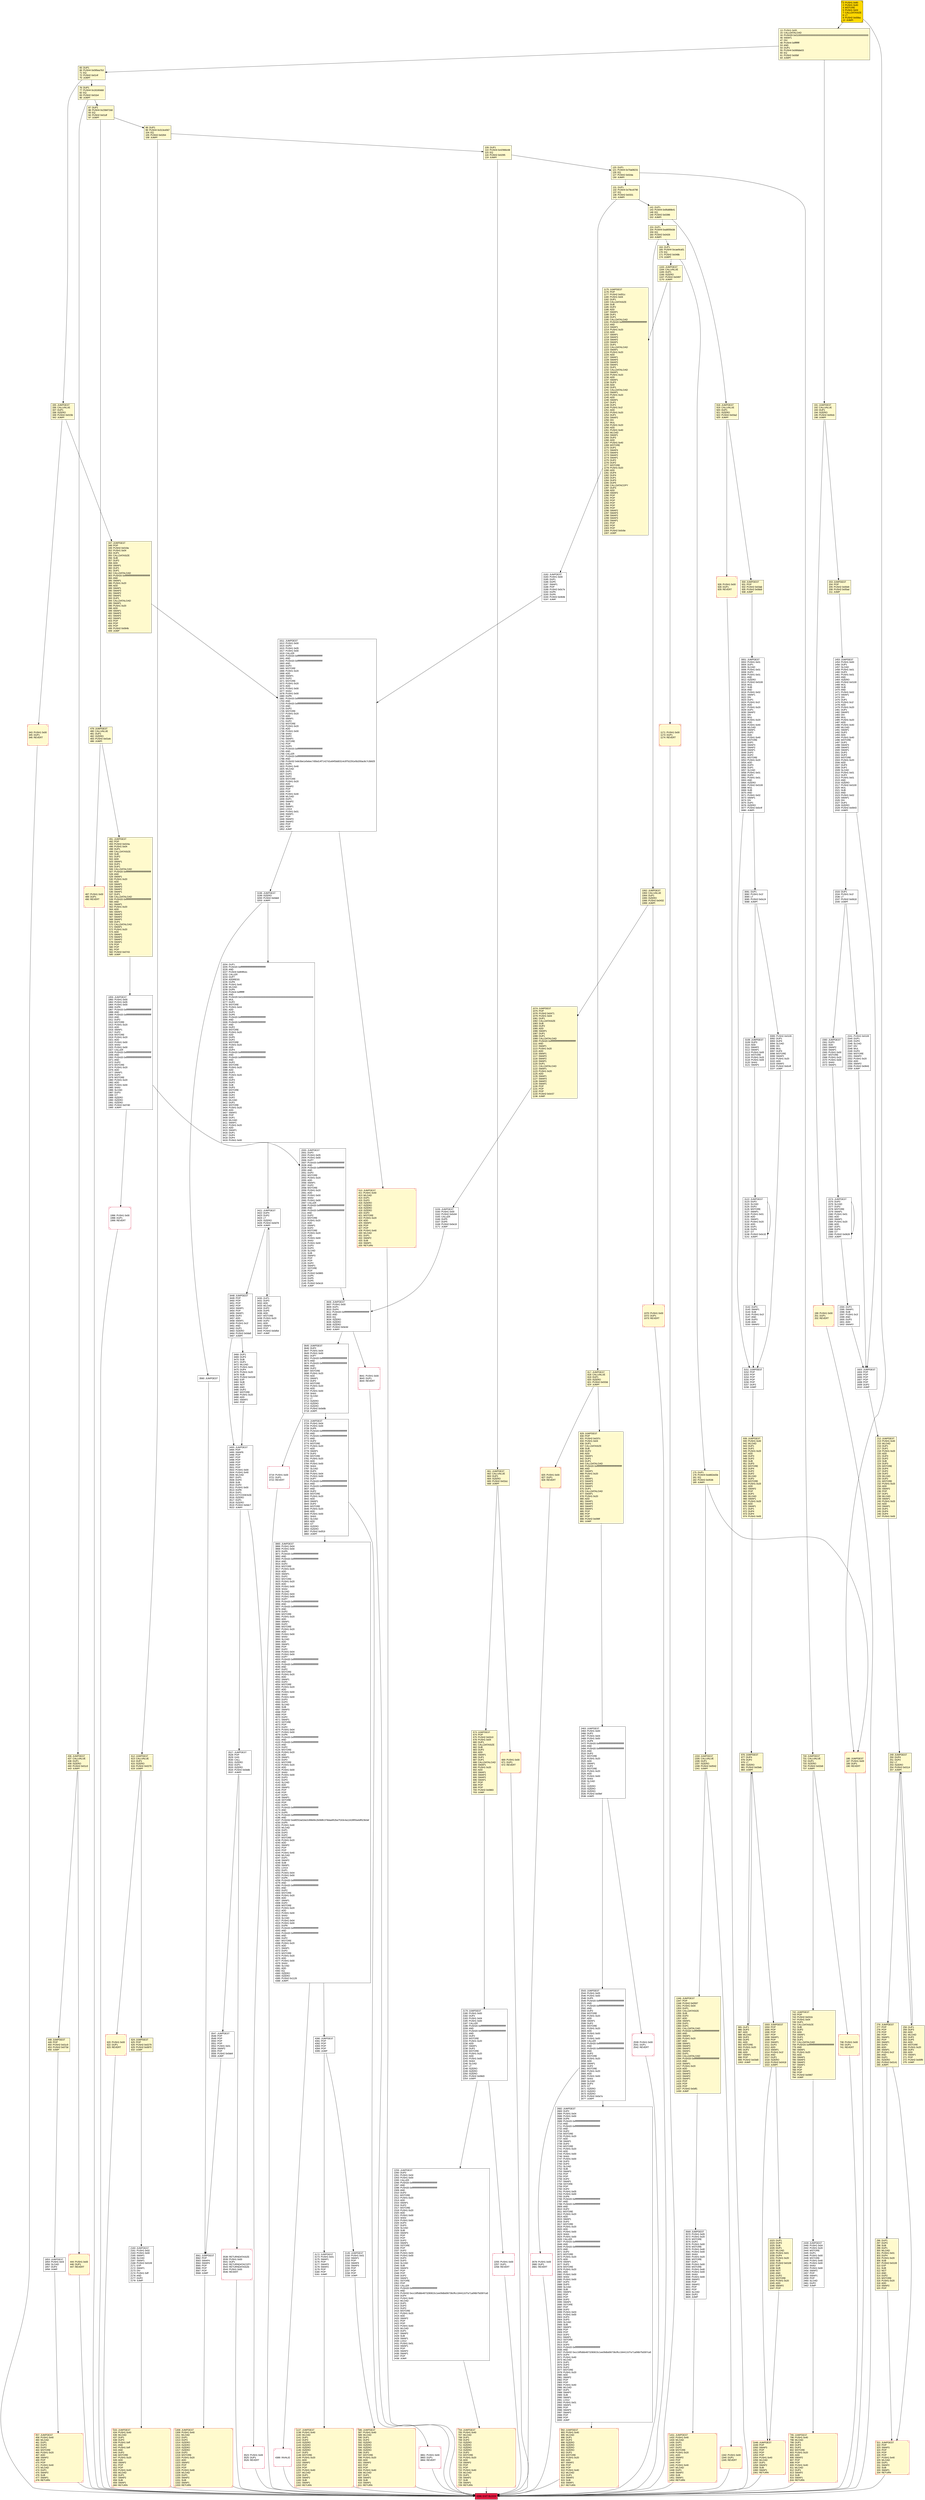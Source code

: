 digraph G {
bgcolor=transparent rankdir=UD;
node [shape=box style=filled color=black fillcolor=white fontname=arial fontcolor=black];
1560 [label="1560: JUMPDEST\l1561: DUP3\l1562: ADD\l1563: SWAP2\l1564: SWAP1\l1565: PUSH1 0x00\l1567: MSTORE\l1568: PUSH1 0x20\l1570: PUSH1 0x00\l1572: SHA3\l1573: SWAP1\l" ];
1594 [label="1594: DUP3\l1595: SWAP1\l1596: SUB\l1597: PUSH1 0x1f\l1599: AND\l1600: DUP3\l1601: ADD\l1602: SWAP2\l" ];
2000 [label="2000: JUMPDEST\l2001: DUP2\l2002: PUSH1 0x05\l2004: PUSH1 0x00\l2006: DUP7\l2007: PUSH20 0xffffffffffffffffffffffffffffffffffffffff\l2028: AND\l2029: PUSH20 0xffffffffffffffffffffffffffffffffffffffff\l2050: AND\l2051: DUP2\l2052: MSTORE\l2053: PUSH1 0x20\l2055: ADD\l2056: SWAP1\l2057: DUP2\l2058: MSTORE\l2059: PUSH1 0x20\l2061: ADD\l2062: PUSH1 0x00\l2064: SHA3\l2065: PUSH1 0x00\l2067: CALLER\l2068: PUSH20 0xffffffffffffffffffffffffffffffffffffffff\l2089: AND\l2090: PUSH20 0xffffffffffffffffffffffffffffffffffffffff\l2111: AND\l2112: DUP2\l2113: MSTORE\l2114: PUSH1 0x20\l2116: ADD\l2117: SWAP1\l2118: DUP2\l2119: MSTORE\l2120: PUSH1 0x20\l2122: ADD\l2123: PUSH1 0x00\l2125: SHA3\l2126: PUSH1 0x00\l2128: DUP3\l2129: DUP3\l2130: SLOAD\l2131: SUB\l2132: SWAP3\l2133: POP\l2134: POP\l2135: DUP2\l2136: SWAP1\l2137: SSTORE\l2138: POP\l2139: PUSH2 0x0865\l2142: DUP5\l2143: DUP5\l2144: DUP5\l2145: PUSH2 0x0e16\l2148: JUMP\l" ];
258 [label="258: DUP1\l259: DUP3\l260: ADD\l261: MLOAD\l262: DUP2\l263: DUP5\l264: ADD\l265: MSTORE\l266: PUSH1 0x20\l268: DUP2\l269: ADD\l270: SWAP1\l271: POP\l272: PUSH2 0x00f9\l275: JUMP\l" fillcolor=lemonchiffon ];
491 [label="491: JUMPDEST\l492: POP\l493: PUSH2 0x024a\l496: PUSH1 0x04\l498: DUP1\l499: CALLDATASIZE\l500: SUB\l501: DUP2\l502: ADD\l503: SWAP1\l504: DUP1\l505: DUP1\l506: CALLDATALOAD\l507: PUSH20 0xffffffffffffffffffffffffffffffffffffffff\l528: AND\l529: SWAP1\l530: PUSH1 0x20\l532: ADD\l533: SWAP1\l534: SWAP3\l535: SWAP2\l536: SWAP1\l537: DUP1\l538: CALLDATALOAD\l539: PUSH20 0xffffffffffffffffffffffffffffffffffffffff\l560: AND\l561: SWAP1\l562: PUSH1 0x20\l564: ADD\l565: SWAP1\l566: SWAP3\l567: SWAP2\l568: SWAP1\l569: DUP1\l570: CALLDATALOAD\l571: SWAP1\l572: PUSH1 0x20\l574: ADD\l575: SWAP1\l576: SWAP3\l577: SWAP2\l578: SWAP1\l579: POP\l580: POP\l581: POP\l582: PUSH2 0x0743\l585: JUMP\l" fillcolor=lemonchiffon ];
164 [label="164: DUP1\l165: PUSH4 0xcae9ca51\l170: EQ\l171: PUSH2 0x048b\l174: JUMPI\l" fillcolor=lemonchiffon ];
939 [label="939: JUMPDEST\l940: PUSH1 0x40\l942: MLOAD\l943: DUP1\l944: DUP1\l945: PUSH1 0x20\l947: ADD\l948: DUP3\l949: DUP2\l950: SUB\l951: DUP3\l952: MSTORE\l953: DUP4\l954: DUP2\l955: DUP2\l956: MLOAD\l957: DUP2\l958: MSTORE\l959: PUSH1 0x20\l961: ADD\l962: SWAP2\l963: POP\l964: DUP1\l965: MLOAD\l966: SWAP1\l967: PUSH1 0x20\l969: ADD\l970: SWAP1\l971: DUP1\l972: DUP4\l973: DUP4\l974: PUSH1 0x00\l" fillcolor=lemonchiffon ];
3081 [label="3081: DUP1\l3082: PUSH1 0x1f\l3084: LT\l3085: PUSH2 0x0c24\l3088: JUMPI\l" ];
444 [label="444: PUSH1 0x00\l446: DUP1\l447: REVERT\l" fillcolor=lemonchiffon shape=Msquare color=crimson ];
3527 [label="3527: JUMPDEST\l3528: POP\l3529: GAS\l3530: CALL\l3531: ISZERO\l3532: DUP1\l3533: ISZERO\l3534: PUSH2 0x0ddb\l3537: JUMPI\l" ];
1308 [label="1308: JUMPDEST\l1309: PUSH1 0x40\l1311: MLOAD\l1312: DUP1\l1313: DUP3\l1314: ISZERO\l1315: ISZERO\l1316: ISZERO\l1317: ISZERO\l1318: DUP2\l1319: MSTORE\l1320: PUSH1 0x20\l1322: ADD\l1323: SWAP2\l1324: POP\l1325: POP\l1326: PUSH1 0x40\l1328: MLOAD\l1329: DUP1\l1330: SWAP2\l1331: SUB\l1332: SWAP1\l1333: RETURN\l" fillcolor=lemonchiffon shape=Msquare color=crimson ];
296 [label="296: DUP1\l297: DUP3\l298: SUB\l299: DUP1\l300: MLOAD\l301: PUSH1 0x01\l303: DUP4\l304: PUSH1 0x20\l306: SUB\l307: PUSH2 0x0100\l310: EXP\l311: SUB\l312: NOT\l313: AND\l314: DUP2\l315: MSTORE\l316: PUSH1 0x20\l318: ADD\l319: SWAP2\l320: POP\l" fillcolor=lemonchiffon ];
3547 [label="3547: JUMPDEST\l3548: POP\l3549: POP\l3550: POP\l3551: POP\l3552: PUSH1 0x01\l3554: SWAP2\l3555: POP\l3556: PUSH2 0x0de9\l3559: JUMP\l" ];
1163 [label="1163: JUMPDEST\l1164: CALLVALUE\l1165: DUP1\l1166: ISZERO\l1167: PUSH2 0x0497\l1170: JUMPI\l" fillcolor=lemonchiffon ];
1453 [label="1453: JUMPDEST\l1454: PUSH1 0x00\l1456: DUP1\l1457: SLOAD\l1458: PUSH1 0x01\l1460: DUP2\l1461: PUSH1 0x01\l1463: AND\l1464: ISZERO\l1465: PUSH2 0x0100\l1468: MUL\l1469: SUB\l1470: AND\l1471: PUSH1 0x02\l1473: SWAP1\l1474: DIV\l1475: DUP1\l1476: PUSH1 0x1f\l1478: ADD\l1479: PUSH1 0x20\l1481: DUP1\l1482: SWAP2\l1483: DIV\l1484: MUL\l1485: PUSH1 0x20\l1487: ADD\l1488: PUSH1 0x40\l1490: MLOAD\l1491: SWAP1\l1492: DUP2\l1493: ADD\l1494: PUSH1 0x40\l1496: MSTORE\l1497: DUP1\l1498: SWAP3\l1499: SWAP2\l1500: SWAP1\l1501: DUP2\l1502: DUP2\l1503: MSTORE\l1504: PUSH1 0x20\l1506: ADD\l1507: DUP3\l1508: DUP1\l1509: SLOAD\l1510: PUSH1 0x01\l1512: DUP2\l1513: PUSH1 0x01\l1515: AND\l1516: ISZERO\l1517: PUSH2 0x0100\l1520: MUL\l1521: SUB\l1522: AND\l1523: PUSH1 0x02\l1525: SWAP1\l1526: DIV\l1527: DUP1\l1528: ISZERO\l1529: PUSH2 0x0643\l1532: JUMPI\l" ];
1431 [label="1431: JUMPDEST\l1432: PUSH1 0x40\l1434: MLOAD\l1435: DUP1\l1436: DUP3\l1437: DUP2\l1438: MSTORE\l1439: PUSH1 0x20\l1441: ADD\l1442: SWAP2\l1443: POP\l1444: POP\l1445: PUSH1 0x40\l1447: MLOAD\l1448: DUP1\l1449: SWAP2\l1450: SUB\l1451: SWAP1\l1452: RETURN\l" fillcolor=lemonchiffon shape=Msquare color=crimson ];
1541 [label="1541: PUSH2 0x0100\l1544: DUP1\l1545: DUP4\l1546: SLOAD\l1547: DIV\l1548: MUL\l1549: DUP4\l1550: MSTORE\l1551: SWAP2\l1552: PUSH1 0x20\l1554: ADD\l1555: SWAP2\l1556: PUSH2 0x0643\l1559: JUMP\l" ];
3560 [label="3560: JUMPDEST\l" ];
3719 [label="3719: PUSH1 0x00\l3721: DUP1\l3722: REVERT\l" shape=Msquare color=crimson ];
742 [label="742: JUMPDEST\l743: POP\l744: PUSH2 0x031b\l747: PUSH1 0x04\l749: DUP1\l750: CALLDATASIZE\l751: SUB\l752: DUP2\l753: ADD\l754: SWAP1\l755: DUP1\l756: DUP1\l757: CALLDATALOAD\l758: PUSH20 0xffffffffffffffffffffffffffffffffffffffff\l779: AND\l780: SWAP1\l781: PUSH1 0x20\l783: ADD\l784: SWAP1\l785: SWAP3\l786: SWAP2\l787: SWAP1\l788: POP\l789: POP\l790: POP\l791: PUSH2 0x0987\l794: JUMP\l" fillcolor=lemonchiffon ];
4396 [label="4396: EXIT BLOCK\l" fillcolor=crimson ];
1171 [label="1171: PUSH1 0x00\l1173: DUP1\l1174: REVERT\l" fillcolor=lemonchiffon shape=Msquare color=crimson ];
3865 [label="3865: JUMPDEST\l3866: PUSH1 0x04\l3868: PUSH1 0x00\l3870: DUP5\l3871: PUSH20 0xffffffffffffffffffffffffffffffffffffffff\l3892: AND\l3893: PUSH20 0xffffffffffffffffffffffffffffffffffffffff\l3914: AND\l3915: DUP2\l3916: MSTORE\l3917: PUSH1 0x20\l3919: ADD\l3920: SWAP1\l3921: DUP2\l3922: MSTORE\l3923: PUSH1 0x20\l3925: ADD\l3926: PUSH1 0x00\l3928: SHA3\l3929: SLOAD\l3930: PUSH1 0x04\l3932: PUSH1 0x00\l3934: DUP7\l3935: PUSH20 0xffffffffffffffffffffffffffffffffffffffff\l3956: AND\l3957: PUSH20 0xffffffffffffffffffffffffffffffffffffffff\l3978: AND\l3979: DUP2\l3980: MSTORE\l3981: PUSH1 0x20\l3983: ADD\l3984: SWAP1\l3985: DUP2\l3986: MSTORE\l3987: PUSH1 0x20\l3989: ADD\l3990: PUSH1 0x00\l3992: SHA3\l3993: SLOAD\l3994: ADD\l3995: SWAP1\l3996: POP\l3997: DUP2\l3998: PUSH1 0x04\l4000: PUSH1 0x00\l4002: DUP7\l4003: PUSH20 0xffffffffffffffffffffffffffffffffffffffff\l4024: AND\l4025: PUSH20 0xffffffffffffffffffffffffffffffffffffffff\l4046: AND\l4047: DUP2\l4048: MSTORE\l4049: PUSH1 0x20\l4051: ADD\l4052: SWAP1\l4053: DUP2\l4054: MSTORE\l4055: PUSH1 0x20\l4057: ADD\l4058: PUSH1 0x00\l4060: SHA3\l4061: PUSH1 0x00\l4063: DUP3\l4064: DUP3\l4065: SLOAD\l4066: SUB\l4067: SWAP3\l4068: POP\l4069: POP\l4070: DUP2\l4071: SWAP1\l4072: SSTORE\l4073: POP\l4074: DUP2\l4075: PUSH1 0x04\l4077: PUSH1 0x00\l4079: DUP6\l4080: PUSH20 0xffffffffffffffffffffffffffffffffffffffff\l4101: AND\l4102: PUSH20 0xffffffffffffffffffffffffffffffffffffffff\l4123: AND\l4124: DUP2\l4125: MSTORE\l4126: PUSH1 0x20\l4128: ADD\l4129: SWAP1\l4130: DUP2\l4131: MSTORE\l4132: PUSH1 0x20\l4134: ADD\l4135: PUSH1 0x00\l4137: SHA3\l4138: PUSH1 0x00\l4140: DUP3\l4141: DUP3\l4142: SLOAD\l4143: ADD\l4144: SWAP3\l4145: POP\l4146: POP\l4147: DUP2\l4148: SWAP1\l4149: SSTORE\l4150: POP\l4151: DUP3\l4152: PUSH20 0xffffffffffffffffffffffffffffffffffffffff\l4173: AND\l4174: DUP5\l4175: PUSH20 0xffffffffffffffffffffffffffffffffffffffff\l4196: AND\l4197: PUSH32 0xddf252ad1be2c89b69c2b068fc378daa952ba7f163c4a11628f55a4df523b3ef\l4230: DUP5\l4231: PUSH1 0x40\l4233: MLOAD\l4234: DUP1\l4235: DUP3\l4236: DUP2\l4237: MSTORE\l4238: PUSH1 0x20\l4240: ADD\l4241: SWAP2\l4242: POP\l4243: POP\l4244: PUSH1 0x40\l4246: MLOAD\l4247: DUP1\l4248: SWAP2\l4249: SUB\l4250: SWAP1\l4251: LOG3\l4252: DUP1\l4253: PUSH1 0x04\l4255: PUSH1 0x00\l4257: DUP6\l4258: PUSH20 0xffffffffffffffffffffffffffffffffffffffff\l4279: AND\l4280: PUSH20 0xffffffffffffffffffffffffffffffffffffffff\l4301: AND\l4302: DUP2\l4303: MSTORE\l4304: PUSH1 0x20\l4306: ADD\l4307: SWAP1\l4308: DUP2\l4309: MSTORE\l4310: PUSH1 0x20\l4312: ADD\l4313: PUSH1 0x00\l4315: SHA3\l4316: SLOAD\l4317: PUSH1 0x04\l4319: PUSH1 0x00\l4321: DUP8\l4322: PUSH20 0xffffffffffffffffffffffffffffffffffffffff\l4343: AND\l4344: PUSH20 0xffffffffffffffffffffffffffffffffffffffff\l4365: AND\l4366: DUP2\l4367: MSTORE\l4368: PUSH1 0x20\l4370: ADD\l4371: SWAP1\l4372: DUP2\l4373: MSTORE\l4374: PUSH1 0x20\l4376: ADD\l4377: PUSH1 0x00\l4379: SHA3\l4380: SLOAD\l4381: ADD\l4382: EQ\l4383: ISZERO\l4384: ISZERO\l4385: PUSH2 0x1126\l4388: JUMPI\l" ];
191 [label="191: JUMPDEST\l192: CALLVALUE\l193: DUP1\l194: ISZERO\l195: PUSH2 0x00cb\l198: JUMPI\l" fillcolor=lemonchiffon ];
985 [label="985: DUP1\l986: DUP3\l987: ADD\l988: MLOAD\l989: DUP2\l990: DUP5\l991: ADD\l992: MSTORE\l993: PUSH1 0x20\l995: DUP2\l996: ADD\l997: SWAP1\l998: POP\l999: PUSH2 0x03d0\l1002: JUMP\l" fillcolor=lemonchiffon ];
669 [label="669: PUSH1 0x00\l671: DUP1\l672: REVERT\l" fillcolor=lemonchiffon shape=Msquare color=crimson ];
3182 [label="3182: JUMPDEST\l3183: PUSH1 0x00\l3185: DUP1\l3186: DUP5\l3187: SWAP1\l3188: POP\l3189: PUSH2 0x0c7e\l3192: DUP6\l3193: DUP6\l3194: PUSH2 0x064b\l3197: JUMP\l" ];
276 [label="276: JUMPDEST\l277: POP\l278: POP\l279: POP\l280: POP\l281: SWAP1\l282: POP\l283: SWAP1\l284: DUP2\l285: ADD\l286: SWAP1\l287: PUSH1 0x1f\l289: AND\l290: DUP1\l291: ISZERO\l292: PUSH2 0x0141\l295: JUMPI\l" fillcolor=lemonchiffon ];
2682 [label="2682: JUMPDEST\l2683: DUP2\l2684: PUSH1 0x04\l2686: PUSH1 0x00\l2688: DUP6\l2689: PUSH20 0xffffffffffffffffffffffffffffffffffffffff\l2710: AND\l2711: PUSH20 0xffffffffffffffffffffffffffffffffffffffff\l2732: AND\l2733: DUP2\l2734: MSTORE\l2735: PUSH1 0x20\l2737: ADD\l2738: SWAP1\l2739: DUP2\l2740: MSTORE\l2741: PUSH1 0x20\l2743: ADD\l2744: PUSH1 0x00\l2746: SHA3\l2747: PUSH1 0x00\l2749: DUP3\l2750: DUP3\l2751: SLOAD\l2752: SUB\l2753: SWAP3\l2754: POP\l2755: POP\l2756: DUP2\l2757: SWAP1\l2758: SSTORE\l2759: POP\l2760: DUP2\l2761: PUSH1 0x05\l2763: PUSH1 0x00\l2765: DUP6\l2766: PUSH20 0xffffffffffffffffffffffffffffffffffffffff\l2787: AND\l2788: PUSH20 0xffffffffffffffffffffffffffffffffffffffff\l2809: AND\l2810: DUP2\l2811: MSTORE\l2812: PUSH1 0x20\l2814: ADD\l2815: SWAP1\l2816: DUP2\l2817: MSTORE\l2818: PUSH1 0x20\l2820: ADD\l2821: PUSH1 0x00\l2823: SHA3\l2824: PUSH1 0x00\l2826: CALLER\l2827: PUSH20 0xffffffffffffffffffffffffffffffffffffffff\l2848: AND\l2849: PUSH20 0xffffffffffffffffffffffffffffffffffffffff\l2870: AND\l2871: DUP2\l2872: MSTORE\l2873: PUSH1 0x20\l2875: ADD\l2876: SWAP1\l2877: DUP2\l2878: MSTORE\l2879: PUSH1 0x20\l2881: ADD\l2882: PUSH1 0x00\l2884: SHA3\l2885: PUSH1 0x00\l2887: DUP3\l2888: DUP3\l2889: SLOAD\l2890: SUB\l2891: SWAP3\l2892: POP\l2893: POP\l2894: DUP2\l2895: SWAP1\l2896: SSTORE\l2897: POP\l2898: DUP2\l2899: PUSH1 0x03\l2901: PUSH1 0x00\l2903: DUP3\l2904: DUP3\l2905: SLOAD\l2906: SUB\l2907: SWAP3\l2908: POP\l2909: POP\l2910: DUP2\l2911: SWAP1\l2912: SSTORE\l2913: POP\l2914: DUP3\l2915: PUSH20 0xffffffffffffffffffffffffffffffffffffffff\l2936: AND\l2937: PUSH32 0xcc16f5dbb4873280815c1ee09dbd06736cffcc184412cf7a71a0fdb75d397ca5\l2970: DUP4\l2971: PUSH1 0x40\l2973: MLOAD\l2974: DUP1\l2975: DUP3\l2976: DUP2\l2977: MSTORE\l2978: PUSH1 0x20\l2980: ADD\l2981: SWAP2\l2982: POP\l2983: POP\l2984: PUSH1 0x40\l2986: MLOAD\l2987: DUP1\l2988: SWAP2\l2989: SUB\l2990: SWAP1\l2991: LOG2\l2992: PUSH1 0x01\l2994: SWAP1\l2995: POP\l2996: SWAP3\l2997: SWAP2\l2998: POP\l2999: POP\l3000: JUMP\l" ];
3108 [label="3108: JUMPDEST\l3109: DUP3\l3110: ADD\l3111: SWAP2\l3112: SWAP1\l3113: PUSH1 0x00\l3115: MSTORE\l3116: PUSH1 0x20\l3118: PUSH1 0x00\l3120: SHA3\l3121: SWAP1\l" ];
926 [label="926: PUSH1 0x00\l928: DUP1\l929: REVERT\l" fillcolor=lemonchiffon shape=Msquare color=crimson ];
335 [label="335: JUMPDEST\l336: CALLVALUE\l337: DUP1\l338: ISZERO\l339: PUSH2 0x015b\l342: JUMPI\l" fillcolor=lemonchiffon ];
892 [label="892: JUMPDEST\l893: PUSH1 0x40\l895: MLOAD\l896: DUP1\l897: DUP3\l898: ISZERO\l899: ISZERO\l900: ISZERO\l901: ISZERO\l902: DUP2\l903: MSTORE\l904: PUSH1 0x20\l906: ADD\l907: SWAP2\l908: POP\l909: POP\l910: PUSH1 0x40\l912: MLOAD\l913: DUP1\l914: SWAP2\l915: SUB\l916: SWAP1\l917: RETURN\l" fillcolor=lemonchiffon shape=Msquare color=crimson ];
1859 [label="1859: JUMPDEST\l1860: PUSH1 0x00\l1862: PUSH1 0x05\l1864: PUSH1 0x00\l1866: DUP6\l1867: PUSH20 0xffffffffffffffffffffffffffffffffffffffff\l1888: AND\l1889: PUSH20 0xffffffffffffffffffffffffffffffffffffffff\l1910: AND\l1911: DUP2\l1912: MSTORE\l1913: PUSH1 0x20\l1915: ADD\l1916: SWAP1\l1917: DUP2\l1918: MSTORE\l1919: PUSH1 0x20\l1921: ADD\l1922: PUSH1 0x00\l1924: SHA3\l1925: PUSH1 0x00\l1927: CALLER\l1928: PUSH20 0xffffffffffffffffffffffffffffffffffffffff\l1949: AND\l1950: PUSH20 0xffffffffffffffffffffffffffffffffffffffff\l1971: AND\l1972: DUP2\l1973: MSTORE\l1974: PUSH1 0x20\l1976: ADD\l1977: SWAP1\l1978: DUP2\l1979: MSTORE\l1980: PUSH1 0x20\l1982: ADD\l1983: PUSH1 0x00\l1985: SHA3\l1986: SLOAD\l1987: DUP3\l1988: GT\l1989: ISZERO\l1990: ISZERO\l1991: ISZERO\l1992: PUSH2 0x07d0\l1995: JUMPI\l" ];
738 [label="738: PUSH1 0x00\l740: DUP1\l741: REVERT\l" fillcolor=lemonchiffon shape=Msquare color=crimson ];
487 [label="487: PUSH1 0x00\l489: DUP1\l490: REVERT\l" fillcolor=lemonchiffon shape=Msquare color=crimson ];
829 [label="829: JUMPDEST\l830: POP\l831: PUSH2 0x037c\l834: PUSH1 0x04\l836: DUP1\l837: CALLDATASIZE\l838: SUB\l839: DUP2\l840: ADD\l841: SWAP1\l842: DUP1\l843: DUP1\l844: CALLDATALOAD\l845: PUSH20 0xffffffffffffffffffffffffffffffffffffffff\l866: AND\l867: SWAP1\l868: PUSH1 0x20\l870: ADD\l871: SWAP1\l872: SWAP3\l873: SWAP2\l874: SWAP1\l875: DUP1\l876: CALLDATALOAD\l877: SWAP1\l878: PUSH1 0x20\l880: ADD\l881: SWAP1\l882: SWAP3\l883: SWAP2\l884: SWAP1\l885: POP\l886: POP\l887: POP\l888: PUSH2 0x099f\l891: JUMP\l" fillcolor=lemonchiffon ];
2539 [label="2539: PUSH1 0x00\l2541: DUP1\l2542: REVERT\l" shape=Msquare color=crimson ];
1137 [label="1137: JUMPDEST\l1138: PUSH1 0x40\l1140: MLOAD\l1141: DUP1\l1142: DUP3\l1143: ISZERO\l1144: ISZERO\l1145: ISZERO\l1146: ISZERO\l1147: DUP2\l1148: MSTORE\l1149: PUSH1 0x20\l1151: ADD\l1152: SWAP2\l1153: POP\l1154: POP\l1155: PUSH1 0x40\l1157: MLOAD\l1158: DUP1\l1159: SWAP2\l1160: SUB\l1161: SWAP1\l1162: RETURN\l" fillcolor=lemonchiffon shape=Msquare color=crimson ];
448 [label="448: JUMPDEST\l449: POP\l450: PUSH2 0x01c9\l453: PUSH2 0x073d\l456: JUMP\l" fillcolor=lemonchiffon ];
131 [label="131: DUP1\l132: PUSH4 0x79cc6790\l137: EQ\l138: PUSH2 0x0331\l141: JUMPI\l" fillcolor=lemonchiffon ];
3001 [label="3001: JUMPDEST\l3002: PUSH1 0x01\l3004: DUP1\l3005: SLOAD\l3006: PUSH1 0x01\l3008: DUP2\l3009: PUSH1 0x01\l3011: AND\l3012: ISZERO\l3013: PUSH2 0x0100\l3016: MUL\l3017: SUB\l3018: AND\l3019: PUSH1 0x02\l3021: SWAP1\l3022: DIV\l3023: DUP1\l3024: PUSH1 0x1f\l3026: ADD\l3027: PUSH1 0x20\l3029: DUP1\l3030: SWAP2\l3031: DIV\l3032: MUL\l3033: PUSH1 0x20\l3035: ADD\l3036: PUSH1 0x40\l3038: MLOAD\l3039: SWAP1\l3040: DUP2\l3041: ADD\l3042: PUSH1 0x40\l3044: MSTORE\l3045: DUP1\l3046: SWAP3\l3047: SWAP2\l3048: SWAP1\l3049: DUP2\l3050: DUP2\l3051: MSTORE\l3052: PUSH1 0x20\l3054: ADD\l3055: DUP3\l3056: DUP1\l3057: SLOAD\l3058: PUSH1 0x01\l3060: DUP2\l3061: PUSH1 0x01\l3063: AND\l3064: ISZERO\l3065: PUSH2 0x0100\l3068: MUL\l3069: SUB\l3070: AND\l3071: PUSH1 0x02\l3073: SWAP1\l3074: DIV\l3075: DUP1\l3076: ISZERO\l3077: PUSH2 0x0c4f\l3080: JUMPI\l" ];
976 [label="976: JUMPDEST\l977: DUP4\l978: DUP2\l979: LT\l980: ISZERO\l981: PUSH2 0x03eb\l984: JUMPI\l" fillcolor=lemonchiffon ];
3089 [label="3089: PUSH2 0x0100\l3092: DUP1\l3093: DUP4\l3094: SLOAD\l3095: DIV\l3096: MUL\l3097: DUP4\l3098: MSTORE\l3099: SWAP2\l3100: PUSH1 0x20\l3102: ADD\l3103: SWAP2\l3104: PUSH2 0x0c4f\l3107: JUMP\l" ];
175 [label="175: DUP1\l176: PUSH4 0xdd62ed3e\l181: EQ\l182: PUSH2 0x0536\l185: JUMPI\l" fillcolor=lemonchiffon ];
76 [label="76: DUP1\l77: PUSH4 0x18160ddd\l82: EQ\l83: PUSH2 0x01b4\l86: JUMPI\l" fillcolor=lemonchiffon ];
2439 [label="2439: JUMPDEST\l2440: PUSH1 0x04\l2442: PUSH1 0x20\l2444: MSTORE\l2445: DUP1\l2446: PUSH1 0x00\l2448: MSTORE\l2449: PUSH1 0x40\l2451: PUSH1 0x00\l2453: SHA3\l2454: PUSH1 0x00\l2456: SWAP2\l2457: POP\l2458: SWAP1\l2459: POP\l2460: SLOAD\l2461: DUP2\l2462: JUMP\l" ];
3561 [label="3561: JUMPDEST\l3562: POP\l3563: SWAP4\l3564: SWAP3\l3565: POP\l3566: POP\l3567: POP\l3568: JUMP\l" ];
2149 [label="2149: JUMPDEST\l2150: PUSH1 0x01\l2152: SWAP1\l2153: POP\l2154: SWAP4\l2155: SWAP3\l2156: POP\l2157: POP\l2158: POP\l2159: JUMP\l" ];
3523 [label="3523: PUSH1 0x00\l3525: DUP1\l3526: REVERT\l" shape=Msquare color=crimson ];
142 [label="142: DUP1\l143: PUSH4 0x95d89b41\l148: EQ\l149: PUSH2 0x0396\l152: JUMPI\l" fillcolor=lemonchiffon ];
212 [label="212: JUMPDEST\l213: PUSH1 0x40\l215: MLOAD\l216: DUP1\l217: DUP1\l218: PUSH1 0x20\l220: ADD\l221: DUP3\l222: DUP2\l223: SUB\l224: DUP3\l225: MSTORE\l226: DUP4\l227: DUP2\l228: DUP2\l229: MLOAD\l230: DUP2\l231: MSTORE\l232: PUSH1 0x20\l234: ADD\l235: SWAP2\l236: POP\l237: DUP1\l238: MLOAD\l239: SWAP1\l240: PUSH1 0x20\l242: ADD\l243: SWAP1\l244: DUP1\l245: DUP4\l246: DUP4\l247: PUSH1 0x00\l" fillcolor=lemonchiffon ];
2179 [label="2179: JUMPDEST\l2180: PUSH1 0x00\l2182: DUP2\l2183: PUSH1 0x04\l2185: PUSH1 0x00\l2187: CALLER\l2188: PUSH20 0xffffffffffffffffffffffffffffffffffffffff\l2209: AND\l2210: PUSH20 0xffffffffffffffffffffffffffffffffffffffff\l2231: AND\l2232: DUP2\l2233: MSTORE\l2234: PUSH1 0x20\l2236: ADD\l2237: SWAP1\l2238: DUP2\l2239: MSTORE\l2240: PUSH1 0x20\l2242: ADD\l2243: PUSH1 0x00\l2245: SHA3\l2246: SLOAD\l2247: LT\l2248: ISZERO\l2249: ISZERO\l2250: ISZERO\l2251: PUSH2 0x08d3\l2254: JUMPI\l" ];
199 [label="199: PUSH1 0x00\l201: DUP1\l202: REVERT\l" fillcolor=lemonchiffon shape=Msquare color=crimson ];
3159 [label="3159: JUMPDEST\l3160: PUSH1 0x00\l3162: PUSH2 0x0c64\l3165: CALLER\l3166: DUP5\l3167: DUP5\l3168: PUSH2 0x0e16\l3171: JUMP\l" ];
4390 [label="4390: JUMPDEST\l4391: POP\l4392: POP\l4393: POP\l4394: POP\l4395: JUMP\l" ];
120 [label="120: DUP1\l121: PUSH4 0x70a08231\l126: EQ\l127: PUSH2 0x02da\l130: JUMPI\l" fillcolor=lemonchiffon ];
1996 [label="1996: PUSH1 0x00\l1998: DUP1\l1999: REVERT\l" shape=Msquare color=crimson ];
436 [label="436: JUMPDEST\l437: CALLVALUE\l438: DUP1\l439: ISZERO\l440: PUSH2 0x01c0\l443: JUMPI\l" fillcolor=lemonchiffon ];
2255 [label="2255: PUSH1 0x00\l2257: DUP1\l2258: REVERT\l" shape=Msquare color=crimson ];
1603 [label="1603: JUMPDEST\l1604: POP\l1605: POP\l1606: POP\l1607: POP\l1608: POP\l1609: DUP2\l1610: JUMP\l" ];
586 [label="586: JUMPDEST\l587: PUSH1 0x40\l589: MLOAD\l590: DUP1\l591: DUP3\l592: ISZERO\l593: ISZERO\l594: ISZERO\l595: ISZERO\l596: DUP2\l597: MSTORE\l598: PUSH1 0x20\l600: ADD\l601: SWAP2\l602: POP\l603: POP\l604: PUSH1 0x40\l606: MLOAD\l607: DUP1\l608: SWAP2\l609: SUB\l610: SWAP1\l611: RETURN\l" fillcolor=lemonchiffon shape=Msquare color=crimson ];
2160 [label="2160: JUMPDEST\l2161: PUSH1 0x02\l2163: PUSH1 0x00\l2165: SWAP1\l2166: SLOAD\l2167: SWAP1\l2168: PUSH2 0x0100\l2171: EXP\l2172: SWAP1\l2173: DIV\l2174: PUSH1 0xff\l2176: AND\l2177: DUP2\l2178: JUMP\l" ];
3151 [label="3151: JUMPDEST\l3152: POP\l3153: POP\l3154: POP\l3155: POP\l3156: POP\l3157: DUP2\l3158: JUMP\l" ];
457 [label="457: JUMPDEST\l458: PUSH1 0x40\l460: MLOAD\l461: DUP1\l462: DUP3\l463: DUP2\l464: MSTORE\l465: PUSH1 0x20\l467: ADD\l468: SWAP2\l469: POP\l470: POP\l471: PUSH1 0x40\l473: MLOAD\l474: DUP1\l475: SWAP2\l476: SUB\l477: SWAP1\l478: RETURN\l" fillcolor=lemonchiffon shape=Msquare color=crimson ];
3198 [label="3198: JUMPDEST\l3199: ISZERO\l3200: PUSH2 0x0de8\l3203: JUMPI\l" ];
1533 [label="1533: DUP1\l1534: PUSH1 0x1f\l1536: LT\l1537: PUSH2 0x0618\l1540: JUMPI\l" ];
3142 [label="3142: DUP3\l3143: SWAP1\l3144: SUB\l3145: PUSH1 0x1f\l3147: AND\l3148: DUP3\l3149: ADD\l3150: SWAP2\l" ];
1048 [label="1048: JUMPDEST\l1049: POP\l1050: SWAP3\l1051: POP\l1052: POP\l1053: POP\l1054: PUSH1 0x40\l1056: MLOAD\l1057: DUP1\l1058: SWAP2\l1059: SUB\l1060: SWAP1\l1061: RETURN\l" fillcolor=lemonchiffon shape=Msquare color=crimson ];
1611 [label="1611: JUMPDEST\l1612: PUSH1 0x00\l1614: DUP2\l1615: PUSH1 0x05\l1617: PUSH1 0x00\l1619: CALLER\l1620: PUSH20 0xffffffffffffffffffffffffffffffffffffffff\l1641: AND\l1642: PUSH20 0xffffffffffffffffffffffffffffffffffffffff\l1663: AND\l1664: DUP2\l1665: MSTORE\l1666: PUSH1 0x20\l1668: ADD\l1669: SWAP1\l1670: DUP2\l1671: MSTORE\l1672: PUSH1 0x20\l1674: ADD\l1675: PUSH1 0x00\l1677: SHA3\l1678: PUSH1 0x00\l1680: DUP6\l1681: PUSH20 0xffffffffffffffffffffffffffffffffffffffff\l1702: AND\l1703: PUSH20 0xffffffffffffffffffffffffffffffffffffffff\l1724: AND\l1725: DUP2\l1726: MSTORE\l1727: PUSH1 0x20\l1729: ADD\l1730: SWAP1\l1731: DUP2\l1732: MSTORE\l1733: PUSH1 0x20\l1735: ADD\l1736: PUSH1 0x00\l1738: SHA3\l1739: DUP2\l1740: SWAP1\l1741: SSTORE\l1742: POP\l1743: DUP3\l1744: PUSH20 0xffffffffffffffffffffffffffffffffffffffff\l1765: AND\l1766: CALLER\l1767: PUSH20 0xffffffffffffffffffffffffffffffffffffffff\l1788: AND\l1789: PUSH32 0x8c5be1e5ebec7d5bd14f71427d1e84f3dd0314c0f7b2291e5b200ac8c7c3b925\l1822: DUP5\l1823: PUSH1 0x40\l1825: MLOAD\l1826: DUP1\l1827: DUP3\l1828: DUP2\l1829: MSTORE\l1830: PUSH1 0x20\l1832: ADD\l1833: SWAP2\l1834: POP\l1835: POP\l1836: PUSH1 0x40\l1838: MLOAD\l1839: DUP1\l1840: SWAP2\l1841: SUB\l1842: SWAP1\l1843: LOG3\l1844: PUSH1 0x01\l1846: SWAP1\l1847: POP\l1848: SWAP3\l1849: SWAP2\l1850: POP\l1851: POP\l1852: JUMP\l" ];
3569 [label="3569: JUMPDEST\l3570: PUSH1 0x05\l3572: PUSH1 0x20\l3574: MSTORE\l3575: DUP2\l3576: PUSH1 0x00\l3578: MSTORE\l3579: PUSH1 0x40\l3581: PUSH1 0x00\l3583: SHA3\l3584: PUSH1 0x20\l3586: MSTORE\l3587: DUP1\l3588: PUSH1 0x00\l3590: MSTORE\l3591: PUSH1 0x40\l3593: PUSH1 0x00\l3595: SHA3\l3596: PUSH1 0x00\l3598: SWAP2\l3599: POP\l3600: SWAP2\l3601: POP\l3602: POP\l3603: SLOAD\l3604: DUP2\l3605: JUMP\l" ];
3468 [label="3468: DUP1\l3469: DUP3\l3470: SUB\l3471: DUP1\l3472: MLOAD\l3473: PUSH1 0x01\l3475: DUP4\l3476: PUSH1 0x20\l3478: SUB\l3479: PUSH2 0x0100\l3482: EXP\l3483: SUB\l3484: NOT\l3485: AND\l3486: DUP2\l3487: MSTORE\l3488: PUSH1 0x20\l3490: ADD\l3491: SWAP2\l3492: POP\l" ];
3421 [label="3421: JUMPDEST\l3422: DUP4\l3423: DUP2\l3424: LT\l3425: ISZERO\l3426: PUSH2 0x0d78\l3429: JUMPI\l" ];
479 [label="479: JUMPDEST\l480: CALLVALUE\l481: DUP1\l482: ISZERO\l483: PUSH2 0x01eb\l486: JUMPI\l" fillcolor=lemonchiffon ];
2543 [label="2543: JUMPDEST\l2544: PUSH1 0x05\l2546: PUSH1 0x00\l2548: DUP5\l2549: PUSH20 0xffffffffffffffffffffffffffffffffffffffff\l2570: AND\l2571: PUSH20 0xffffffffffffffffffffffffffffffffffffffff\l2592: AND\l2593: DUP2\l2594: MSTORE\l2595: PUSH1 0x20\l2597: ADD\l2598: SWAP1\l2599: DUP2\l2600: MSTORE\l2601: PUSH1 0x20\l2603: ADD\l2604: PUSH1 0x00\l2606: SHA3\l2607: PUSH1 0x00\l2609: CALLER\l2610: PUSH20 0xffffffffffffffffffffffffffffffffffffffff\l2631: AND\l2632: PUSH20 0xffffffffffffffffffffffffffffffffffffffff\l2653: AND\l2654: DUP2\l2655: MSTORE\l2656: PUSH1 0x20\l2658: ADD\l2659: SWAP1\l2660: DUP2\l2661: MSTORE\l2662: PUSH1 0x20\l2664: ADD\l2665: PUSH1 0x00\l2667: SHA3\l2668: SLOAD\l2669: DUP3\l2670: GT\l2671: ISZERO\l2672: ISZERO\l2673: ISZERO\l2674: PUSH2 0x0a7a\l2677: JUMPI\l" ];
1062 [label="1062: JUMPDEST\l1063: CALLVALUE\l1064: DUP1\l1065: ISZERO\l1066: PUSH2 0x0432\l1069: JUMPI\l" fillcolor=lemonchiffon ];
1070 [label="1070: PUSH1 0x00\l1072: DUP1\l1073: REVERT\l" fillcolor=lemonchiffon shape=Msquare color=crimson ];
930 [label="930: JUMPDEST\l931: POP\l932: PUSH2 0x03ab\l935: PUSH2 0x0bb9\l938: JUMP\l" fillcolor=lemonchiffon ];
825 [label="825: PUSH1 0x00\l827: DUP1\l828: REVERT\l" fillcolor=lemonchiffon shape=Msquare color=crimson ];
3641 [label="3641: PUSH1 0x00\l3643: DUP1\l3644: REVERT\l" shape=Msquare color=crimson ];
1853 [label="1853: JUMPDEST\l1854: PUSH1 0x03\l1856: SLOAD\l1857: DUP2\l1858: JUMP\l" ];
4389 [label="4389: INVALID\l" shape=Msquare color=crimson ];
817 [label="817: JUMPDEST\l818: CALLVALUE\l819: DUP1\l820: ISZERO\l821: PUSH2 0x033d\l824: JUMPI\l" fillcolor=lemonchiffon ];
1346 [label="1346: JUMPDEST\l1347: POP\l1348: PUSH2 0x0597\l1351: PUSH1 0x04\l1353: DUP1\l1354: CALLDATASIZE\l1355: SUB\l1356: DUP2\l1357: ADD\l1358: SWAP1\l1359: DUP1\l1360: DUP1\l1361: CALLDATALOAD\l1362: PUSH20 0xffffffffffffffffffffffffffffffffffffffff\l1383: AND\l1384: SWAP1\l1385: PUSH1 0x20\l1387: ADD\l1388: SWAP1\l1389: SWAP3\l1390: SWAP2\l1391: SWAP1\l1392: DUP1\l1393: CALLDATALOAD\l1394: PUSH20 0xffffffffffffffffffffffffffffffffffffffff\l1415: AND\l1416: SWAP1\l1417: PUSH1 0x20\l1419: ADD\l1420: SWAP1\l1421: SWAP3\l1422: SWAP2\l1423: SWAP1\l1424: POP\l1425: POP\l1426: POP\l1427: PUSH2 0x0df1\l1430: JUMP\l" fillcolor=lemonchiffon ];
1342 [label="1342: PUSH1 0x00\l1344: DUP1\l1345: REVERT\l" fillcolor=lemonchiffon shape=Msquare color=crimson ];
3645 [label="3645: JUMPDEST\l3646: DUP2\l3647: PUSH1 0x04\l3649: PUSH1 0x00\l3651: DUP7\l3652: PUSH20 0xffffffffffffffffffffffffffffffffffffffff\l3673: AND\l3674: PUSH20 0xffffffffffffffffffffffffffffffffffffffff\l3695: AND\l3696: DUP2\l3697: MSTORE\l3698: PUSH1 0x20\l3700: ADD\l3701: SWAP1\l3702: DUP2\l3703: MSTORE\l3704: PUSH1 0x20\l3706: ADD\l3707: PUSH1 0x00\l3709: SHA3\l3710: SLOAD\l3711: LT\l3712: ISZERO\l3713: ISZERO\l3714: ISZERO\l3715: PUSH2 0x0e8b\l3718: JUMPI\l" ];
1074 [label="1074: JUMPDEST\l1075: POP\l1076: PUSH2 0x0471\l1079: PUSH1 0x04\l1081: DUP1\l1082: CALLDATASIZE\l1083: SUB\l1084: DUP2\l1085: ADD\l1086: SWAP1\l1087: DUP1\l1088: DUP1\l1089: CALLDATALOAD\l1090: PUSH20 0xffffffffffffffffffffffffffffffffffffffff\l1111: AND\l1112: SWAP1\l1113: PUSH1 0x20\l1115: ADD\l1116: SWAP1\l1117: SWAP3\l1118: SWAP2\l1119: SWAP1\l1120: DUP1\l1121: CALLDATALOAD\l1122: SWAP1\l1123: PUSH1 0x20\l1125: ADD\l1126: SWAP1\l1127: SWAP3\l1128: SWAP2\l1129: SWAP1\l1130: POP\l1131: POP\l1132: POP\l1133: PUSH2 0x0c57\l1136: JUMP\l" fillcolor=lemonchiffon ];
65 [label="65: DUP1\l66: PUSH4 0x095ea7b3\l71: EQ\l72: PUSH2 0x014f\l75: JUMPI\l" fillcolor=lemonchiffon ];
410 [label="410: JUMPDEST\l411: PUSH1 0x40\l413: MLOAD\l414: DUP1\l415: DUP3\l416: ISZERO\l417: ISZERO\l418: ISZERO\l419: ISZERO\l420: DUP2\l421: MSTORE\l422: PUSH1 0x20\l424: ADD\l425: SWAP2\l426: POP\l427: POP\l428: PUSH1 0x40\l430: MLOAD\l431: DUP1\l432: SWAP2\l433: SUB\l434: SWAP1\l435: RETURN\l" fillcolor=lemonchiffon shape=Msquare color=crimson ];
918 [label="918: JUMPDEST\l919: CALLVALUE\l920: DUP1\l921: ISZERO\l922: PUSH2 0x03a2\l925: JUMPI\l" fillcolor=lemonchiffon ];
795 [label="795: JUMPDEST\l796: PUSH1 0x40\l798: MLOAD\l799: DUP1\l800: DUP3\l801: DUP2\l802: MSTORE\l803: PUSH1 0x20\l805: ADD\l806: SWAP2\l807: POP\l808: POP\l809: PUSH1 0x40\l811: MLOAD\l812: DUP1\l813: SWAP2\l814: SUB\l815: SWAP1\l816: RETURN\l" fillcolor=lemonchiffon shape=Msquare color=crimson ];
3122 [label="3122: JUMPDEST\l3123: DUP2\l3124: SLOAD\l3125: DUP2\l3126: MSTORE\l3127: SWAP1\l3128: PUSH1 0x01\l3130: ADD\l3131: SWAP1\l3132: PUSH1 0x20\l3134: ADD\l3135: DUP1\l3136: DUP4\l3137: GT\l3138: PUSH2 0x0c32\l3141: JUMPI\l" ];
3448 [label="3448: JUMPDEST\l3449: POP\l3450: POP\l3451: POP\l3452: POP\l3453: SWAP1\l3454: POP\l3455: SWAP1\l3456: DUP2\l3457: ADD\l3458: SWAP1\l3459: PUSH1 0x1f\l3461: AND\l3462: DUP1\l3463: ISZERO\l3464: PUSH2 0x0da5\l3467: JUMPI\l" ];
0 [label="0: PUSH1 0x80\l2: PUSH1 0x40\l4: MSTORE\l5: PUSH1 0x04\l7: CALLDATASIZE\l8: LT\l9: PUSH2 0x00ba\l12: JUMPI\l" fillcolor=lemonchiffon shape=Msquare fillcolor=gold ];
249 [label="249: JUMPDEST\l250: DUP4\l251: DUP2\l252: LT\l253: ISZERO\l254: PUSH2 0x0114\l257: JUMPI\l" fillcolor=lemonchiffon ];
3430 [label="3430: DUP1\l3431: DUP3\l3432: ADD\l3433: MLOAD\l3434: DUP2\l3435: DUP5\l3436: ADD\l3437: MSTORE\l3438: PUSH1 0x20\l3440: DUP2\l3441: ADD\l3442: SWAP1\l3443: POP\l3444: PUSH2 0x0d5d\l3447: JUMP\l" ];
13 [label="13: PUSH1 0x00\l15: CALLDATALOAD\l16: PUSH29 0x0100000000000000000000000000000000000000000000000000000000\l46: SWAP1\l47: DIV\l48: PUSH4 0xffffffff\l53: AND\l54: DUP1\l55: PUSH4 0x06fdde03\l60: EQ\l61: PUSH2 0x00bf\l64: JUMPI\l" fillcolor=lemonchiffon ];
98 [label="98: DUP1\l99: PUSH4 0x313ce567\l104: EQ\l105: PUSH2 0x0264\l108: JUMPI\l" fillcolor=lemonchiffon ];
2463 [label="2463: JUMPDEST\l2464: PUSH1 0x00\l2466: DUP2\l2467: PUSH1 0x04\l2469: PUSH1 0x00\l2471: DUP6\l2472: PUSH20 0xffffffffffffffffffffffffffffffffffffffff\l2493: AND\l2494: PUSH20 0xffffffffffffffffffffffffffffffffffffffff\l2515: AND\l2516: DUP2\l2517: MSTORE\l2518: PUSH1 0x20\l2520: ADD\l2521: SWAP1\l2522: DUP2\l2523: MSTORE\l2524: PUSH1 0x20\l2526: ADD\l2527: PUSH1 0x00\l2529: SHA3\l2530: SLOAD\l2531: LT\l2532: ISZERO\l2533: ISZERO\l2534: ISZERO\l2535: PUSH2 0x09ef\l2538: JUMPI\l" ];
3861 [label="3861: PUSH1 0x00\l3863: DUP1\l3864: REVERT\l" shape=Msquare color=crimson ];
347 [label="347: JUMPDEST\l348: POP\l349: PUSH2 0x019a\l352: PUSH1 0x04\l354: DUP1\l355: CALLDATASIZE\l356: SUB\l357: DUP2\l358: ADD\l359: SWAP1\l360: DUP1\l361: DUP1\l362: CALLDATALOAD\l363: PUSH20 0xffffffffffffffffffffffffffffffffffffffff\l384: AND\l385: SWAP1\l386: PUSH1 0x20\l388: ADD\l389: SWAP1\l390: SWAP3\l391: SWAP2\l392: SWAP1\l393: DUP1\l394: CALLDATALOAD\l395: SWAP1\l396: PUSH1 0x20\l398: ADD\l399: SWAP1\l400: SWAP3\l401: SWAP2\l402: SWAP1\l403: POP\l404: POP\l405: POP\l406: PUSH2 0x064b\l409: JUMP\l" fillcolor=lemonchiffon ];
3204 [label="3204: DUP1\l3205: PUSH20 0xffffffffffffffffffffffffffffffffffffffff\l3226: AND\l3227: PUSH4 0x8f4ffcb1\l3232: CALLER\l3233: DUP7\l3234: ADDRESS\l3235: DUP8\l3236: PUSH1 0x40\l3238: MLOAD\l3239: DUP6\l3240: PUSH4 0xffffffff\l3245: AND\l3246: PUSH29 0x0100000000000000000000000000000000000000000000000000000000\l3276: MUL\l3277: DUP2\l3278: MSTORE\l3279: PUSH1 0x04\l3281: ADD\l3282: DUP1\l3283: DUP6\l3284: PUSH20 0xffffffffffffffffffffffffffffffffffffffff\l3305: AND\l3306: PUSH20 0xffffffffffffffffffffffffffffffffffffffff\l3327: AND\l3328: DUP2\l3329: MSTORE\l3330: PUSH1 0x20\l3332: ADD\l3333: DUP5\l3334: DUP2\l3335: MSTORE\l3336: PUSH1 0x20\l3338: ADD\l3339: DUP4\l3340: PUSH20 0xffffffffffffffffffffffffffffffffffffffff\l3361: AND\l3362: PUSH20 0xffffffffffffffffffffffffffffffffffffffff\l3383: AND\l3384: DUP2\l3385: MSTORE\l3386: PUSH1 0x20\l3388: ADD\l3389: DUP1\l3390: PUSH1 0x20\l3392: ADD\l3393: DUP3\l3394: DUP2\l3395: SUB\l3396: DUP3\l3397: MSTORE\l3398: DUP4\l3399: DUP2\l3400: DUP2\l3401: MLOAD\l3402: DUP2\l3403: MSTORE\l3404: PUSH1 0x20\l3406: ADD\l3407: SWAP2\l3408: POP\l3409: DUP1\l3410: MLOAD\l3411: SWAP1\l3412: PUSH1 0x20\l3414: ADD\l3415: SWAP1\l3416: DUP1\l3417: DUP4\l3418: DUP4\l3419: PUSH1 0x00\l" ];
203 [label="203: JUMPDEST\l204: POP\l205: PUSH2 0x00d4\l208: PUSH2 0x05ad\l211: JUMP\l" fillcolor=lemonchiffon ];
153 [label="153: DUP1\l154: PUSH4 0xa9059cbb\l159: EQ\l160: PUSH2 0x0426\l163: JUMPI\l" fillcolor=lemonchiffon ];
673 [label="673: JUMPDEST\l674: POP\l675: PUSH2 0x02c0\l678: PUSH1 0x04\l680: DUP1\l681: CALLDATASIZE\l682: SUB\l683: DUP2\l684: ADD\l685: SWAP1\l686: DUP1\l687: DUP1\l688: CALLDATALOAD\l689: SWAP1\l690: PUSH1 0x20\l692: ADD\l693: SWAP1\l694: SWAP3\l695: SWAP2\l696: SWAP1\l697: POP\l698: POP\l699: POP\l700: PUSH2 0x0883\l703: JUMP\l" fillcolor=lemonchiffon ];
1003 [label="1003: JUMPDEST\l1004: POP\l1005: POP\l1006: POP\l1007: POP\l1008: SWAP1\l1009: POP\l1010: SWAP1\l1011: DUP2\l1012: ADD\l1013: SWAP1\l1014: PUSH1 0x1f\l1016: AND\l1017: DUP1\l1018: ISZERO\l1019: PUSH2 0x0418\l1022: JUMPI\l" fillcolor=lemonchiffon ];
186 [label="186: JUMPDEST\l187: PUSH1 0x00\l189: DUP1\l190: REVERT\l" fillcolor=lemonchiffon shape=Msquare color=crimson ];
3606 [label="3606: JUMPDEST\l3607: PUSH1 0x00\l3609: DUP1\l3610: DUP4\l3611: PUSH20 0xffffffffffffffffffffffffffffffffffffffff\l3632: AND\l3633: EQ\l3634: ISZERO\l3635: ISZERO\l3636: ISZERO\l3637: PUSH2 0x0e3d\l3640: JUMPI\l" ];
3538 [label="3538: RETURNDATASIZE\l3539: PUSH1 0x00\l3541: DUP1\l3542: RETURNDATACOPY\l3543: RETURNDATASIZE\l3544: PUSH1 0x00\l3546: REVERT\l" shape=Msquare color=crimson ];
87 [label="87: DUP1\l88: PUSH4 0x23b872dd\l93: EQ\l94: PUSH2 0x01df\l97: JUMPI\l" fillcolor=lemonchiffon ];
633 [label="633: JUMPDEST\l634: PUSH1 0x40\l636: MLOAD\l637: DUP1\l638: DUP3\l639: PUSH1 0xff\l641: AND\l642: PUSH1 0xff\l644: AND\l645: DUP2\l646: MSTORE\l647: PUSH1 0x20\l649: ADD\l650: SWAP2\l651: POP\l652: POP\l653: PUSH1 0x40\l655: MLOAD\l656: DUP1\l657: SWAP2\l658: SUB\l659: SWAP1\l660: RETURN\l" fillcolor=lemonchiffon shape=Msquare color=crimson ];
620 [label="620: PUSH1 0x00\l622: DUP1\l623: REVERT\l" fillcolor=lemonchiffon shape=Msquare color=crimson ];
3723 [label="3723: JUMPDEST\l3724: PUSH1 0x04\l3726: PUSH1 0x00\l3728: DUP5\l3729: PUSH20 0xffffffffffffffffffffffffffffffffffffffff\l3750: AND\l3751: PUSH20 0xffffffffffffffffffffffffffffffffffffffff\l3772: AND\l3773: DUP2\l3774: MSTORE\l3775: PUSH1 0x20\l3777: ADD\l3778: SWAP1\l3779: DUP2\l3780: MSTORE\l3781: PUSH1 0x20\l3783: ADD\l3784: PUSH1 0x00\l3786: SHA3\l3787: SLOAD\l3788: DUP3\l3789: PUSH1 0x04\l3791: PUSH1 0x00\l3793: DUP7\l3794: PUSH20 0xffffffffffffffffffffffffffffffffffffffff\l3815: AND\l3816: PUSH20 0xffffffffffffffffffffffffffffffffffffffff\l3837: AND\l3838: DUP2\l3839: MSTORE\l3840: PUSH1 0x20\l3842: ADD\l3843: SWAP1\l3844: DUP2\l3845: MSTORE\l3846: PUSH1 0x20\l3848: ADD\l3849: PUSH1 0x00\l3851: SHA3\l3852: SLOAD\l3853: ADD\l3854: GT\l3855: ISZERO\l3856: ISZERO\l3857: PUSH2 0x0f19\l3860: JUMPI\l" ];
3172 [label="3172: JUMPDEST\l3173: PUSH1 0x01\l3175: SWAP1\l3176: POP\l3177: SWAP3\l3178: SWAP2\l3179: POP\l3180: POP\l3181: JUMP\l" ];
661 [label="661: JUMPDEST\l662: CALLVALUE\l663: DUP1\l664: ISZERO\l665: PUSH2 0x02a1\l668: JUMPI\l" fillcolor=lemonchiffon ];
2259 [label="2259: JUMPDEST\l2260: DUP2\l2261: PUSH1 0x04\l2263: PUSH1 0x00\l2265: CALLER\l2266: PUSH20 0xffffffffffffffffffffffffffffffffffffffff\l2287: AND\l2288: PUSH20 0xffffffffffffffffffffffffffffffffffffffff\l2309: AND\l2310: DUP2\l2311: MSTORE\l2312: PUSH1 0x20\l2314: ADD\l2315: SWAP1\l2316: DUP2\l2317: MSTORE\l2318: PUSH1 0x20\l2320: ADD\l2321: PUSH1 0x00\l2323: SHA3\l2324: PUSH1 0x00\l2326: DUP3\l2327: DUP3\l2328: SLOAD\l2329: SUB\l2330: SWAP3\l2331: POP\l2332: POP\l2333: DUP2\l2334: SWAP1\l2335: SSTORE\l2336: POP\l2337: DUP2\l2338: PUSH1 0x03\l2340: PUSH1 0x00\l2342: DUP3\l2343: DUP3\l2344: SLOAD\l2345: SUB\l2346: SWAP3\l2347: POP\l2348: POP\l2349: DUP2\l2350: SWAP1\l2351: SSTORE\l2352: POP\l2353: CALLER\l2354: PUSH20 0xffffffffffffffffffffffffffffffffffffffff\l2375: AND\l2376: PUSH32 0xcc16f5dbb4873280815c1ee09dbd06736cffcc184412cf7a71a0fdb75d397ca5\l2409: DUP4\l2410: PUSH1 0x40\l2412: MLOAD\l2413: DUP1\l2414: DUP3\l2415: DUP2\l2416: MSTORE\l2417: PUSH1 0x20\l2419: ADD\l2420: SWAP2\l2421: POP\l2422: POP\l2423: PUSH1 0x40\l2425: MLOAD\l2426: DUP1\l2427: SWAP2\l2428: SUB\l2429: SWAP1\l2430: LOG2\l2431: PUSH1 0x01\l2433: SWAP1\l2434: POP\l2435: SWAP2\l2436: SWAP1\l2437: POP\l2438: JUMP\l" ];
2678 [label="2678: PUSH1 0x00\l2680: DUP1\l2681: REVERT\l" shape=Msquare color=crimson ];
321 [label="321: JUMPDEST\l322: POP\l323: SWAP3\l324: POP\l325: POP\l326: POP\l327: PUSH1 0x40\l329: MLOAD\l330: DUP1\l331: SWAP2\l332: SUB\l333: SWAP1\l334: RETURN\l" fillcolor=lemonchiffon shape=Msquare color=crimson ];
730 [label="730: JUMPDEST\l731: CALLVALUE\l732: DUP1\l733: ISZERO\l734: PUSH2 0x02e6\l737: JUMPI\l" fillcolor=lemonchiffon ];
624 [label="624: JUMPDEST\l625: POP\l626: PUSH2 0x0279\l629: PUSH2 0x0870\l632: JUMP\l" fillcolor=lemonchiffon ];
3493 [label="3493: JUMPDEST\l3494: POP\l3495: SWAP6\l3496: POP\l3497: POP\l3498: POP\l3499: POP\l3500: POP\l3501: POP\l3502: PUSH1 0x00\l3504: PUSH1 0x40\l3506: MLOAD\l3507: DUP1\l3508: DUP4\l3509: SUB\l3510: DUP2\l3511: PUSH1 0x00\l3513: DUP8\l3514: DUP1\l3515: EXTCODESIZE\l3516: ISZERO\l3517: DUP1\l3518: ISZERO\l3519: PUSH2 0x0dc7\l3522: JUMPI\l" ];
109 [label="109: DUP1\l110: PUSH4 0x42966c68\l115: EQ\l116: PUSH2 0x0295\l119: JUMPI\l" fillcolor=lemonchiffon ];
1334 [label="1334: JUMPDEST\l1335: CALLVALUE\l1336: DUP1\l1337: ISZERO\l1338: PUSH2 0x0542\l1341: JUMPI\l" fillcolor=lemonchiffon ];
612 [label="612: JUMPDEST\l613: CALLVALUE\l614: DUP1\l615: ISZERO\l616: PUSH2 0x0270\l619: JUMPI\l" fillcolor=lemonchiffon ];
1023 [label="1023: DUP1\l1024: DUP3\l1025: SUB\l1026: DUP1\l1027: MLOAD\l1028: PUSH1 0x01\l1030: DUP4\l1031: PUSH1 0x20\l1033: SUB\l1034: PUSH2 0x0100\l1037: EXP\l1038: SUB\l1039: NOT\l1040: AND\l1041: DUP2\l1042: MSTORE\l1043: PUSH1 0x20\l1045: ADD\l1046: SWAP2\l1047: POP\l" fillcolor=lemonchiffon ];
343 [label="343: PUSH1 0x00\l345: DUP1\l346: REVERT\l" fillcolor=lemonchiffon shape=Msquare color=crimson ];
1175 [label="1175: JUMPDEST\l1176: POP\l1177: PUSH2 0x051c\l1180: PUSH1 0x04\l1182: DUP1\l1183: CALLDATASIZE\l1184: SUB\l1185: DUP2\l1186: ADD\l1187: SWAP1\l1188: DUP1\l1189: DUP1\l1190: CALLDATALOAD\l1191: PUSH20 0xffffffffffffffffffffffffffffffffffffffff\l1212: AND\l1213: SWAP1\l1214: PUSH1 0x20\l1216: ADD\l1217: SWAP1\l1218: SWAP3\l1219: SWAP2\l1220: SWAP1\l1221: DUP1\l1222: CALLDATALOAD\l1223: SWAP1\l1224: PUSH1 0x20\l1226: ADD\l1227: SWAP1\l1228: SWAP3\l1229: SWAP2\l1230: SWAP1\l1231: DUP1\l1232: CALLDATALOAD\l1233: SWAP1\l1234: PUSH1 0x20\l1236: ADD\l1237: SWAP1\l1238: DUP3\l1239: ADD\l1240: DUP1\l1241: CALLDATALOAD\l1242: SWAP1\l1243: PUSH1 0x20\l1245: ADD\l1246: SWAP1\l1247: DUP1\l1248: DUP1\l1249: PUSH1 0x1f\l1251: ADD\l1252: PUSH1 0x20\l1254: DUP1\l1255: SWAP2\l1256: DIV\l1257: MUL\l1258: PUSH1 0x20\l1260: ADD\l1261: PUSH1 0x40\l1263: MLOAD\l1264: SWAP1\l1265: DUP2\l1266: ADD\l1267: PUSH1 0x40\l1269: MSTORE\l1270: DUP1\l1271: SWAP4\l1272: SWAP3\l1273: SWAP2\l1274: SWAP1\l1275: DUP2\l1276: DUP2\l1277: MSTORE\l1278: PUSH1 0x20\l1280: ADD\l1281: DUP4\l1282: DUP4\l1283: DUP1\l1284: DUP3\l1285: DUP5\l1286: CALLDATACOPY\l1287: DUP3\l1288: ADD\l1289: SWAP2\l1290: POP\l1291: POP\l1292: POP\l1293: POP\l1294: POP\l1295: POP\l1296: SWAP2\l1297: SWAP3\l1298: SWAP2\l1299: SWAP3\l1300: SWAP1\l1301: POP\l1302: POP\l1303: POP\l1304: PUSH2 0x0c6e\l1307: JUMP\l" fillcolor=lemonchiffon ];
704 [label="704: JUMPDEST\l705: PUSH1 0x40\l707: MLOAD\l708: DUP1\l709: DUP3\l710: ISZERO\l711: ISZERO\l712: ISZERO\l713: ISZERO\l714: DUP2\l715: MSTORE\l716: PUSH1 0x20\l718: ADD\l719: SWAP2\l720: POP\l721: POP\l722: PUSH1 0x40\l724: MLOAD\l725: DUP1\l726: SWAP2\l727: SUB\l728: SWAP1\l729: RETURN\l" fillcolor=lemonchiffon shape=Msquare color=crimson ];
1574 [label="1574: JUMPDEST\l1575: DUP2\l1576: SLOAD\l1577: DUP2\l1578: MSTORE\l1579: SWAP1\l1580: PUSH1 0x01\l1582: ADD\l1583: SWAP1\l1584: PUSH1 0x20\l1586: ADD\l1587: DUP1\l1588: DUP4\l1589: GT\l1590: PUSH2 0x0626\l1593: JUMPI\l" ];
1062 -> 1070;
1574 -> 1574;
3122 -> 3122;
817 -> 825;
3142 -> 3151;
1431 -> 4396;
2179 -> 2255;
3719 -> 4396;
4390 -> 2149;
1308 -> 4396;
612 -> 624;
669 -> 4396;
1603 -> 212;
0 -> 186;
926 -> 4396;
2149 -> 586;
13 -> 65;
1163 -> 1171;
0 -> 13;
276 -> 296;
1171 -> 4396;
1346 -> 3569;
436 -> 448;
3421 -> 3448;
612 -> 620;
3081 -> 3108;
3421 -> 3430;
3430 -> 3421;
1611 -> 410;
2259 -> 704;
3001 -> 3151;
1062 -> 1074;
1859 -> 1996;
3089 -> 3151;
3448 -> 3468;
444 -> 4396;
76 -> 436;
109 -> 661;
153 -> 1062;
131 -> 142;
918 -> 930;
347 -> 1611;
120 -> 131;
1003 -> 1048;
2463 -> 2543;
3527 -> 3547;
164 -> 1163;
3204 -> 3421;
87 -> 479;
1996 -> 4396;
2255 -> 4396;
164 -> 175;
1859 -> 2000;
1003 -> 1023;
199 -> 4396;
3081 -> 3089;
3448 -> 3493;
3001 -> 3081;
3523 -> 4396;
939 -> 976;
98 -> 109;
3606 -> 3641;
1453 -> 1603;
1541 -> 1603;
457 -> 4396;
491 -> 1859;
3198 -> 3560;
586 -> 4396;
1453 -> 1533;
1533 -> 1541;
2543 -> 2678;
98 -> 612;
3865 -> 4390;
191 -> 199;
1137 -> 4396;
3151 -> 939;
3468 -> 3493;
2539 -> 4396;
3606 -> 3645;
487 -> 4396;
661 -> 673;
892 -> 4396;
976 -> 985;
985 -> 976;
3645 -> 3723;
738 -> 4396;
1334 -> 1346;
1334 -> 1342;
436 -> 444;
1023 -> 1048;
742 -> 2439;
1594 -> 1603;
87 -> 98;
3723 -> 3861;
3560 -> 3561;
1533 -> 1560;
3547 -> 3561;
2682 -> 892;
3561 -> 1308;
3493 -> 3523;
3172 -> 1137;
191 -> 203;
795 -> 4396;
3645 -> 3719;
13 -> 191;
410 -> 4396;
109 -> 120;
249 -> 276;
186 -> 4396;
3108 -> 3122;
76 -> 87;
624 -> 2160;
918 -> 926;
3861 -> 4396;
730 -> 738;
203 -> 1453;
479 -> 491;
1070 -> 4396;
3569 -> 1431;
153 -> 164;
4390 -> 3172;
1048 -> 4396;
3159 -> 3606;
3865 -> 4389;
2179 -> 2259;
175 -> 1334;
120 -> 730;
1342 -> 4396;
2543 -> 2682;
825 -> 4396;
2160 -> 633;
3641 -> 4396;
335 -> 343;
4389 -> 4396;
249 -> 258;
258 -> 249;
3182 -> 1611;
930 -> 3001;
142 -> 918;
1074 -> 3159;
1175 -> 3182;
212 -> 249;
3198 -> 3204;
131 -> 817;
479 -> 487;
2000 -> 3606;
704 -> 4396;
448 -> 1853;
3527 -> 3538;
3122 -> 3142;
142 -> 153;
673 -> 2179;
343 -> 4396;
817 -> 829;
1163 -> 1175;
633 -> 4396;
1853 -> 457;
620 -> 4396;
175 -> 186;
3538 -> 4396;
65 -> 335;
276 -> 321;
976 -> 1003;
661 -> 669;
829 -> 2463;
321 -> 4396;
730 -> 742;
2439 -> 795;
335 -> 347;
2463 -> 2539;
3723 -> 3865;
296 -> 321;
65 -> 76;
2678 -> 4396;
1560 -> 1574;
1574 -> 1594;
1611 -> 3198;
3493 -> 3527;
}